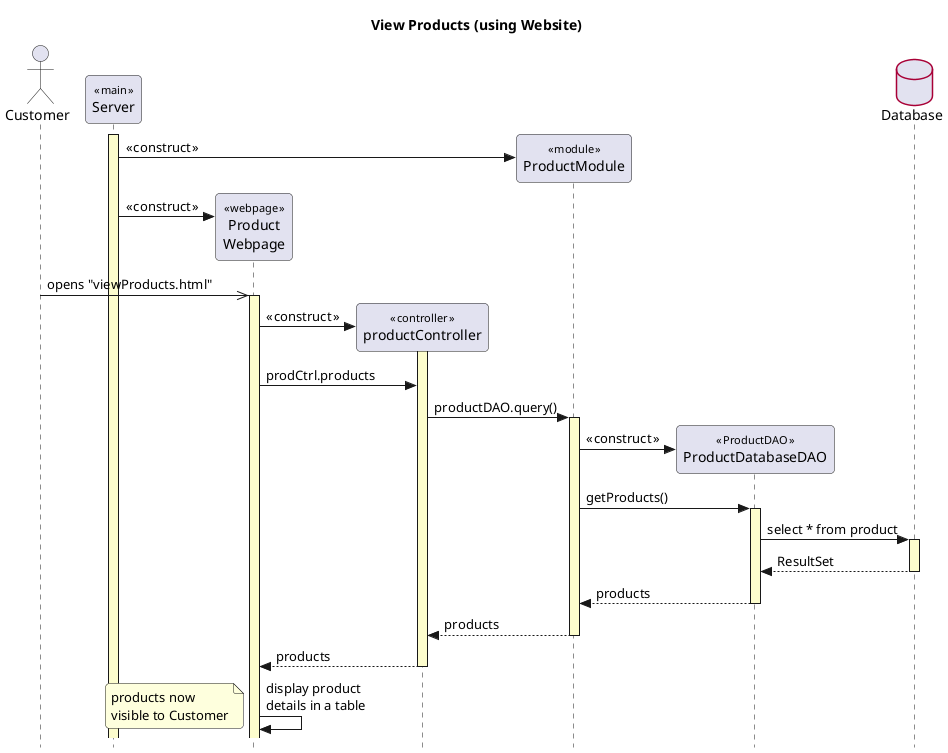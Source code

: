 @startuml

' style tweaks to make the diagram a little more readable
skinparam {
	Style strictuml
	RoundCorner 8

	Sequence {
		' make activations yellow too
		LifeLineBackgroundColor #FDFDCD

		' make stereotypes less ugly
		Stereotype {
			Font {
				Size 11
				Style plain
			}
		}
	}

	DatabaseBorderColor #A80036

}

title View Products (using Website)

actor Customer as Customer
participant "Server" as server << main >>
participant "Product\nWebpage" as webpage << webpage >>
participant "productController" as controller << controller >>
participant "ProductModule" as module << module >>
participant "ProductDatabaseDAO" as dao << ProductDAO >>
database "Database" as db

server++
create module
server -> module : « construct »

create webpage
server -> webpage : « construct »


Customer ->> webpage : opens "viewProducts.html"
webpage++

create controller
webpage -> controller++ : « construct »
webpage -> controller : prodCtrl.products

controller -> module++ : productDAO.query()

create dao
module -> dao : « construct »
module -> dao++ : getProducts()

dao -> db++ : select * from product
return ResultSet

return products
return products
return products

webpage -> webpage : display product\ndetails in a table

note left : products now\nvisible to Customer

@enduml
